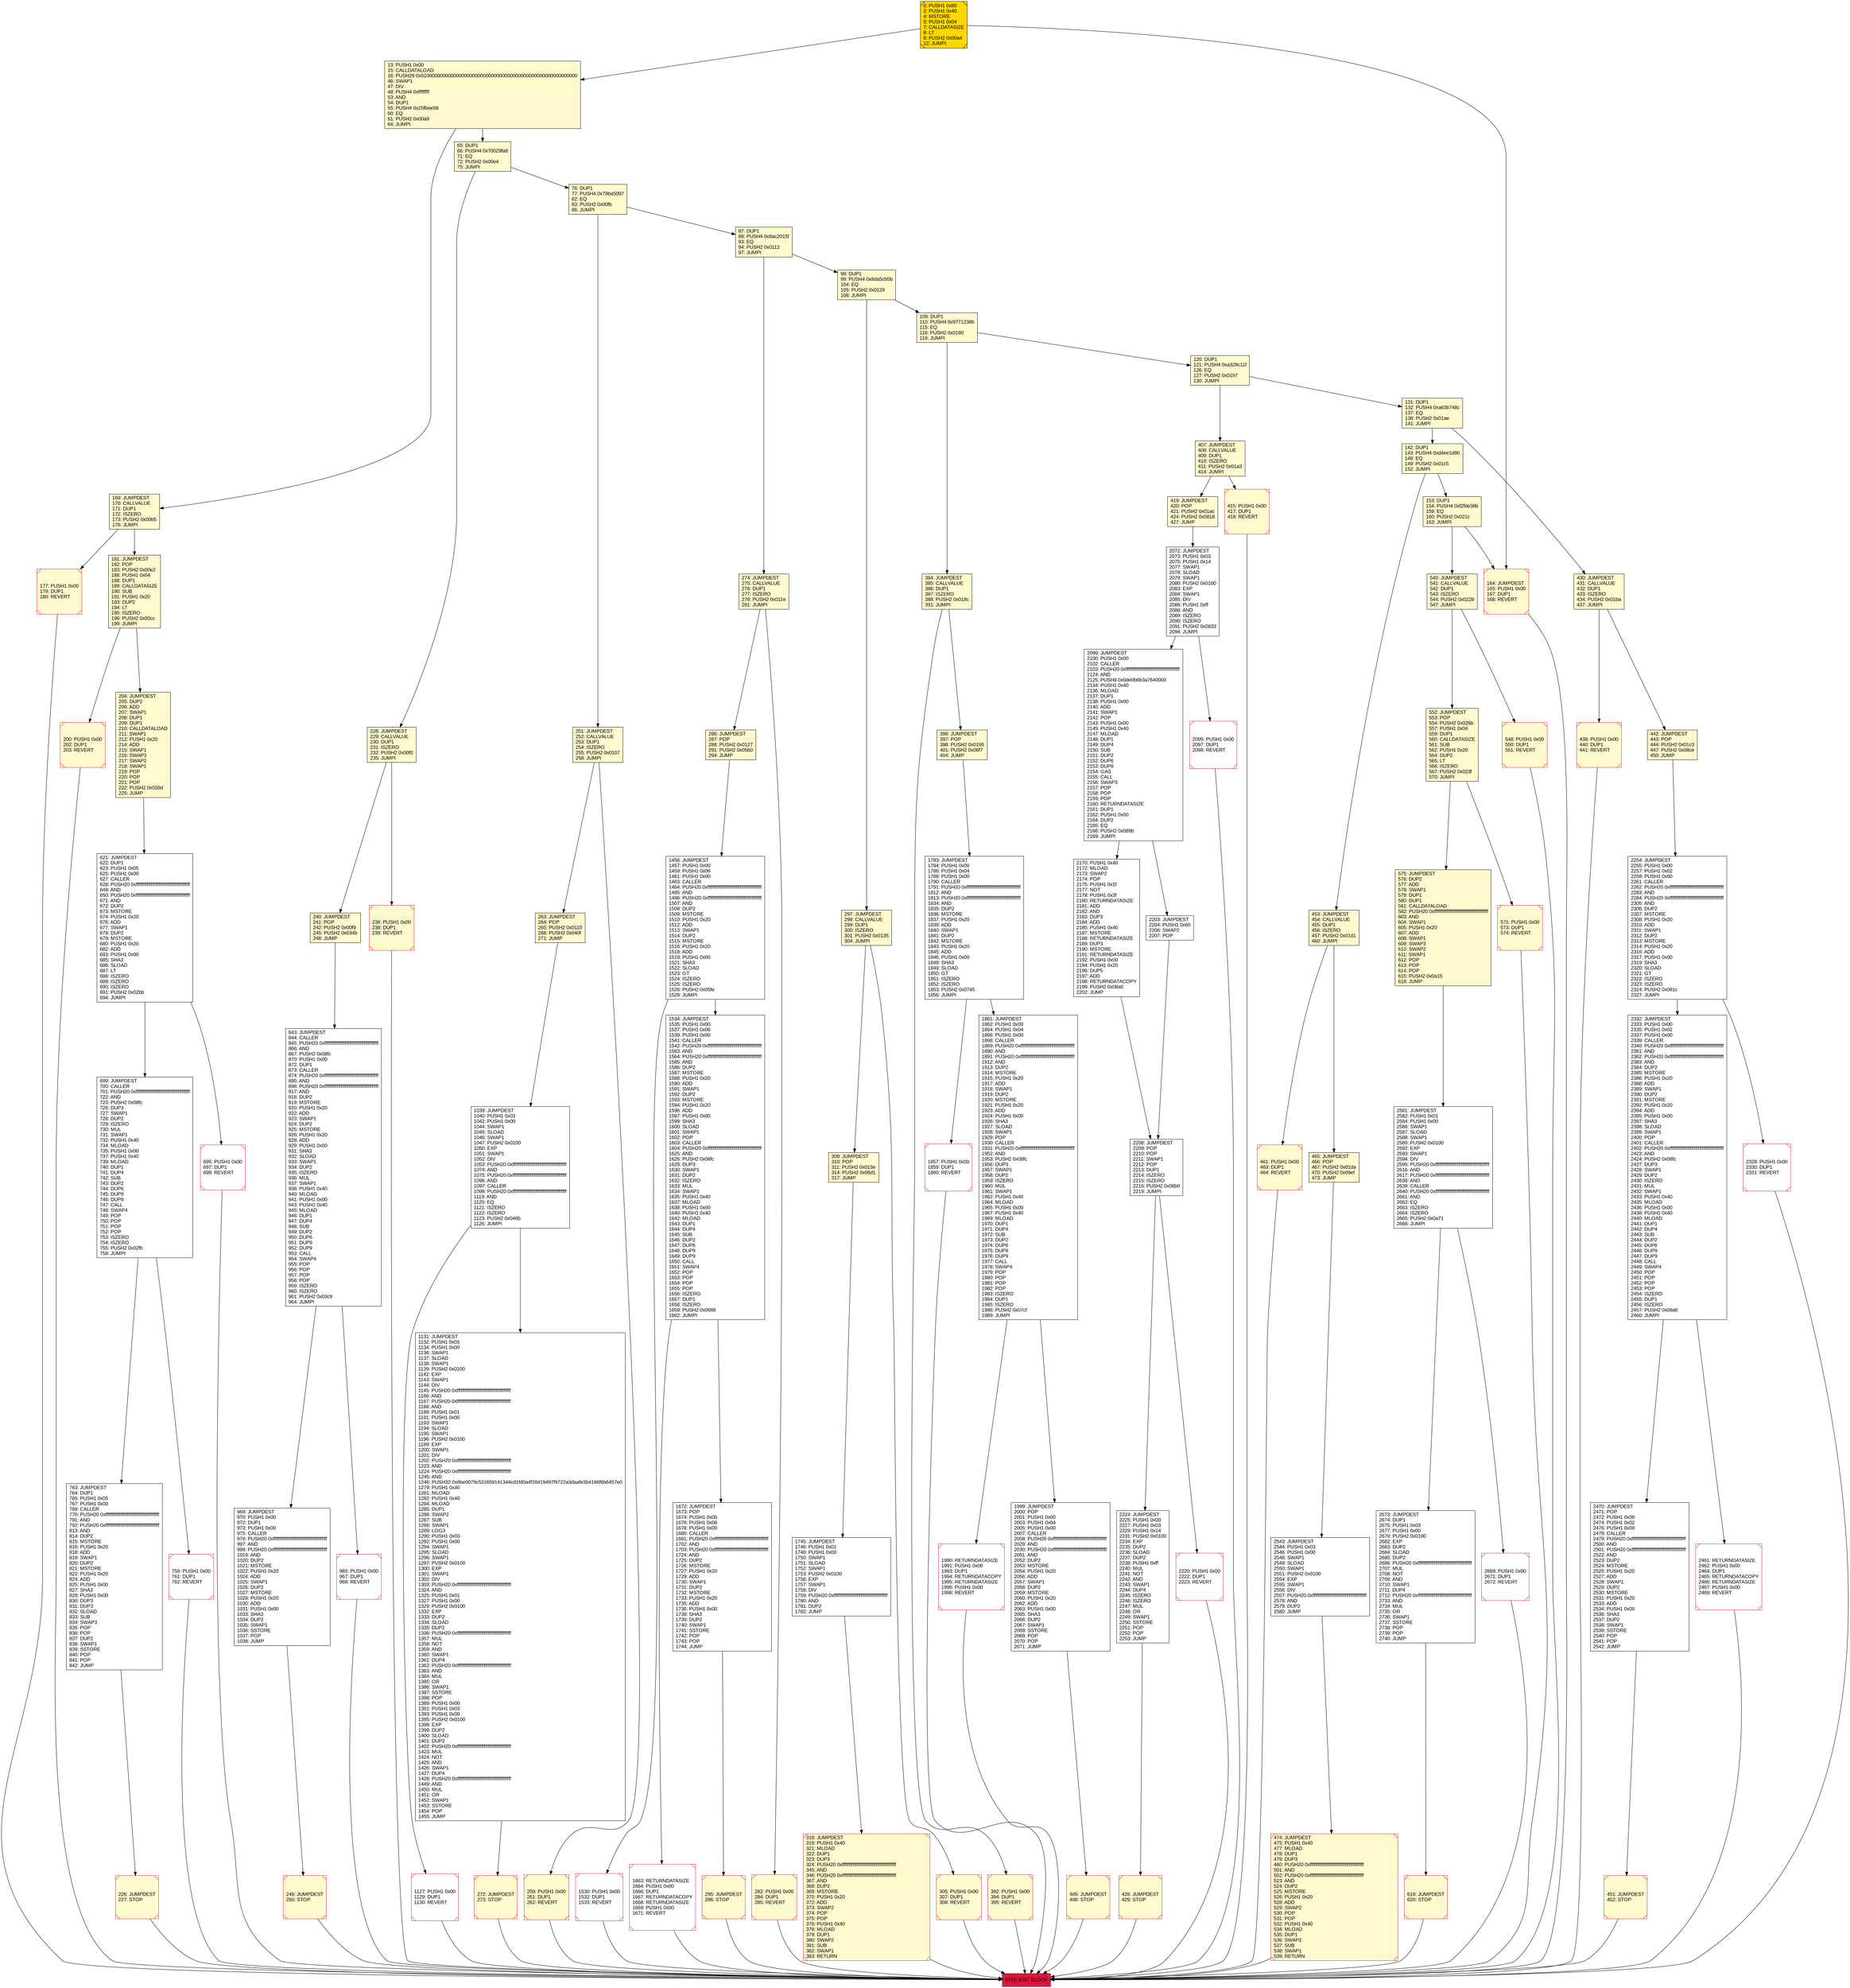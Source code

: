 digraph G {
bgcolor=transparent rankdir=UD;
node [shape=box style=filled color=black fillcolor=white fontname=arial fontcolor=black];
405 [label="405: JUMPDEST\l406: STOP\l" fillcolor=lemonchiffon shape=Msquare color=crimson ];
2099 [label="2099: JUMPDEST\l2100: PUSH1 0x00\l2102: CALLER\l2103: PUSH20 0xffffffffffffffffffffffffffffffffffffffff\l2124: AND\l2125: PUSH8 0x0de0b6b3a7640000\l2134: PUSH1 0x40\l2136: MLOAD\l2137: DUP1\l2138: PUSH1 0x00\l2140: ADD\l2141: SWAP1\l2142: POP\l2143: PUSH1 0x00\l2145: PUSH1 0x40\l2147: MLOAD\l2148: DUP1\l2149: DUP4\l2150: SUB\l2151: DUP2\l2152: DUP6\l2153: DUP8\l2154: GAS\l2155: CALL\l2156: SWAP3\l2157: POP\l2158: POP\l2159: POP\l2160: RETURNDATASIZE\l2161: DUP1\l2162: PUSH1 0x00\l2164: DUP2\l2165: EQ\l2166: PUSH2 0x089b\l2169: JUMPI\l" ];
272 [label="272: JUMPDEST\l273: STOP\l" fillcolor=lemonchiffon shape=Msquare color=crimson ];
548 [label="548: PUSH1 0x00\l550: DUP1\l551: REVERT\l" fillcolor=lemonchiffon shape=Msquare color=crimson ];
419 [label="419: JUMPDEST\l420: POP\l421: PUSH2 0x01ac\l424: PUSH2 0x0818\l427: JUMP\l" fillcolor=lemonchiffon ];
2461 [label="2461: RETURNDATASIZE\l2462: PUSH1 0x00\l2464: DUP1\l2465: RETURNDATACOPY\l2466: RETURNDATASIZE\l2467: PUSH1 0x00\l2469: REVERT\l" shape=Msquare color=crimson ];
474 [label="474: JUMPDEST\l475: PUSH1 0x40\l477: MLOAD\l478: DUP1\l479: DUP3\l480: PUSH20 0xffffffffffffffffffffffffffffffffffffffff\l501: AND\l502: PUSH20 0xffffffffffffffffffffffffffffffffffffffff\l523: AND\l524: DUP2\l525: MSTORE\l526: PUSH1 0x20\l528: ADD\l529: SWAP2\l530: POP\l531: POP\l532: PUSH1 0x40\l534: MLOAD\l535: DUP1\l536: SWAP2\l537: SUB\l538: SWAP1\l539: RETURN\l" fillcolor=lemonchiffon shape=Msquare color=crimson ];
2220 [label="2220: PUSH1 0x00\l2222: DUP1\l2223: REVERT\l" shape=Msquare color=crimson ];
2095 [label="2095: PUSH1 0x00\l2097: DUP1\l2098: REVERT\l" shape=Msquare color=crimson ];
177 [label="177: PUSH1 0x00\l179: DUP1\l180: REVERT\l" fillcolor=lemonchiffon shape=Msquare color=crimson ];
305 [label="305: PUSH1 0x00\l307: DUP1\l308: REVERT\l" fillcolor=lemonchiffon shape=Msquare color=crimson ];
2254 [label="2254: JUMPDEST\l2255: PUSH1 0x00\l2257: PUSH1 0x02\l2259: PUSH1 0x00\l2261: CALLER\l2262: PUSH20 0xffffffffffffffffffffffffffffffffffffffff\l2283: AND\l2284: PUSH20 0xffffffffffffffffffffffffffffffffffffffff\l2305: AND\l2306: DUP2\l2307: MSTORE\l2308: PUSH1 0x20\l2310: ADD\l2311: SWAP1\l2312: DUP2\l2313: MSTORE\l2314: PUSH1 0x20\l2316: ADD\l2317: PUSH1 0x00\l2319: SHA3\l2320: SLOAD\l2321: GT\l2322: ISZERO\l2323: ISZERO\l2324: PUSH2 0x091c\l2327: JUMPI\l" ];
169 [label="169: JUMPDEST\l170: CALLVALUE\l171: DUP1\l172: ISZERO\l173: PUSH2 0x00b5\l176: JUMPI\l" fillcolor=lemonchiffon ];
1039 [label="1039: JUMPDEST\l1040: PUSH1 0x03\l1042: PUSH1 0x00\l1044: SWAP1\l1045: SLOAD\l1046: SWAP1\l1047: PUSH2 0x0100\l1050: EXP\l1051: SWAP1\l1052: DIV\l1053: PUSH20 0xffffffffffffffffffffffffffffffffffffffff\l1074: AND\l1075: PUSH20 0xffffffffffffffffffffffffffffffffffffffff\l1096: AND\l1097: CALLER\l1098: PUSH20 0xffffffffffffffffffffffffffffffffffffffff\l1119: AND\l1120: EQ\l1121: ISZERO\l1122: ISZERO\l1123: PUSH2 0x046b\l1126: JUMPI\l" ];
309 [label="309: JUMPDEST\l310: POP\l311: PUSH2 0x013e\l314: PUSH2 0x06d1\l317: JUMP\l" fillcolor=lemonchiffon ];
396 [label="396: JUMPDEST\l397: POP\l398: PUSH2 0x0195\l401: PUSH2 0x06f7\l404: JUMP\l" fillcolor=lemonchiffon ];
695 [label="695: PUSH1 0x00\l697: DUP1\l698: REVERT\l" shape=Msquare color=crimson ];
228 [label="228: JUMPDEST\l229: CALLVALUE\l230: DUP1\l231: ISZERO\l232: PUSH2 0x00f0\l235: JUMPI\l" fillcolor=lemonchiffon ];
438 [label="438: PUSH1 0x00\l440: DUP1\l441: REVERT\l" fillcolor=lemonchiffon shape=Msquare color=crimson ];
2203 [label="2203: JUMPDEST\l2204: PUSH1 0x60\l2206: SWAP2\l2207: POP\l" ];
65 [label="65: DUP1\l66: PUSH4 0x70029fa8\l71: EQ\l72: PUSH2 0x00e4\l75: JUMPI\l" fillcolor=lemonchiffon ];
297 [label="297: JUMPDEST\l298: CALLVALUE\l299: DUP1\l300: ISZERO\l301: PUSH2 0x0135\l304: JUMPI\l" fillcolor=lemonchiffon ];
1456 [label="1456: JUMPDEST\l1457: PUSH1 0x00\l1459: PUSH1 0x06\l1461: PUSH1 0x00\l1463: CALLER\l1464: PUSH20 0xffffffffffffffffffffffffffffffffffffffff\l1485: AND\l1486: PUSH20 0xffffffffffffffffffffffffffffffffffffffff\l1507: AND\l1508: DUP2\l1509: MSTORE\l1510: PUSH1 0x20\l1512: ADD\l1513: SWAP1\l1514: DUP2\l1515: MSTORE\l1516: PUSH1 0x20\l1518: ADD\l1519: PUSH1 0x00\l1521: SHA3\l1522: SLOAD\l1523: GT\l1524: ISZERO\l1525: ISZERO\l1526: PUSH2 0x05fe\l1529: JUMPI\l" ];
571 [label="571: PUSH1 0x00\l573: DUP1\l574: REVERT\l" fillcolor=lemonchiffon shape=Msquare color=crimson ];
465 [label="465: JUMPDEST\l466: POP\l467: PUSH2 0x01da\l470: PUSH2 0x09ef\l473: JUMP\l" fillcolor=lemonchiffon ];
153 [label="153: DUP1\l154: PUSH4 0xf2fde38b\l159: EQ\l160: PUSH2 0x021c\l163: JUMPI\l" fillcolor=lemonchiffon ];
109 [label="109: DUP1\l110: PUSH4 0x9771238b\l115: EQ\l116: PUSH2 0x0180\l119: JUMPI\l" fillcolor=lemonchiffon ];
164 [label="164: JUMPDEST\l165: PUSH1 0x00\l167: DUP1\l168: REVERT\l" fillcolor=lemonchiffon shape=Msquare color=crimson ];
259 [label="259: PUSH1 0x00\l261: DUP1\l262: REVERT\l" fillcolor=lemonchiffon shape=Msquare color=crimson ];
2470 [label="2470: JUMPDEST\l2471: POP\l2472: PUSH1 0x00\l2474: PUSH1 0x02\l2476: PUSH1 0x00\l2478: CALLER\l2479: PUSH20 0xffffffffffffffffffffffffffffffffffffffff\l2500: AND\l2501: PUSH20 0xffffffffffffffffffffffffffffffffffffffff\l2522: AND\l2523: DUP2\l2524: MSTORE\l2525: PUSH1 0x20\l2527: ADD\l2528: SWAP1\l2529: DUP2\l2530: MSTORE\l2531: PUSH1 0x20\l2533: ADD\l2534: PUSH1 0x00\l2536: SHA3\l2537: DUP2\l2538: SWAP1\l2539: SSTORE\l2540: POP\l2541: POP\l2542: JUMP\l" ];
251 [label="251: JUMPDEST\l252: CALLVALUE\l253: DUP1\l254: ISZERO\l255: PUSH2 0x0107\l258: JUMPI\l" fillcolor=lemonchiffon ];
969 [label="969: JUMPDEST\l970: PUSH1 0x00\l972: DUP1\l973: PUSH1 0x00\l975: CALLER\l976: PUSH20 0xffffffffffffffffffffffffffffffffffffffff\l997: AND\l998: PUSH20 0xffffffffffffffffffffffffffffffffffffffff\l1019: AND\l1020: DUP2\l1021: MSTORE\l1022: PUSH1 0x20\l1024: ADD\l1025: SWAP1\l1026: DUP2\l1027: MSTORE\l1028: PUSH1 0x20\l1030: ADD\l1031: PUSH1 0x00\l1033: SHA3\l1034: DUP2\l1035: SWAP1\l1036: SSTORE\l1037: POP\l1038: JUMP\l" ];
1783 [label="1783: JUMPDEST\l1784: PUSH1 0x00\l1786: PUSH1 0x04\l1788: PUSH1 0x00\l1790: CALLER\l1791: PUSH20 0xffffffffffffffffffffffffffffffffffffffff\l1812: AND\l1813: PUSH20 0xffffffffffffffffffffffffffffffffffffffff\l1834: AND\l1835: DUP2\l1836: MSTORE\l1837: PUSH1 0x20\l1839: ADD\l1840: SWAP1\l1841: DUP2\l1842: MSTORE\l1843: PUSH1 0x20\l1845: ADD\l1846: PUSH1 0x00\l1848: SHA3\l1849: SLOAD\l1850: GT\l1851: ISZERO\l1852: ISZERO\l1853: PUSH2 0x0745\l1856: JUMPI\l" ];
286 [label="286: JUMPDEST\l287: POP\l288: PUSH2 0x0127\l291: PUSH2 0x05b0\l294: JUMP\l" fillcolor=lemonchiffon ];
2581 [label="2581: JUMPDEST\l2582: PUSH1 0x01\l2584: PUSH1 0x00\l2586: SWAP1\l2587: SLOAD\l2588: SWAP1\l2589: PUSH2 0x0100\l2592: EXP\l2593: SWAP1\l2594: DIV\l2595: PUSH20 0xffffffffffffffffffffffffffffffffffffffff\l2616: AND\l2617: PUSH20 0xffffffffffffffffffffffffffffffffffffffff\l2638: AND\l2639: CALLER\l2640: PUSH20 0xffffffffffffffffffffffffffffffffffffffff\l2661: AND\l2662: EQ\l2663: ISZERO\l2664: ISZERO\l2665: PUSH2 0x0a71\l2668: JUMPI\l" ];
392 [label="392: PUSH1 0x00\l394: DUP1\l395: REVERT\l" fillcolor=lemonchiffon shape=Msquare color=crimson ];
442 [label="442: JUMPDEST\l443: POP\l444: PUSH2 0x01c3\l447: PUSH2 0x08ce\l450: JUMP\l" fillcolor=lemonchiffon ];
2224 [label="2224: JUMPDEST\l2225: PUSH1 0x00\l2227: PUSH1 0x03\l2229: PUSH1 0x14\l2231: PUSH2 0x0100\l2234: EXP\l2235: DUP2\l2236: SLOAD\l2237: DUP2\l2238: PUSH1 0xff\l2240: MUL\l2241: NOT\l2242: AND\l2243: SWAP1\l2244: DUP4\l2245: ISZERO\l2246: ISZERO\l2247: MUL\l2248: OR\l2249: SWAP1\l2250: SSTORE\l2251: POP\l2252: POP\l2253: JUMP\l" ];
384 [label="384: JUMPDEST\l385: CALLVALUE\l386: DUP1\l387: ISZERO\l388: PUSH2 0x018c\l391: JUMPI\l" fillcolor=lemonchiffon ];
295 [label="295: JUMPDEST\l296: STOP\l" fillcolor=lemonchiffon shape=Msquare color=crimson ];
540 [label="540: JUMPDEST\l541: CALLVALUE\l542: DUP1\l543: ISZERO\l544: PUSH2 0x0228\l547: JUMPI\l" fillcolor=lemonchiffon ];
204 [label="204: JUMPDEST\l205: DUP2\l206: ADD\l207: SWAP1\l208: DUP1\l209: DUP1\l210: CALLDATALOAD\l211: SWAP1\l212: PUSH1 0x20\l214: ADD\l215: SWAP1\l216: SWAP3\l217: SWAP2\l218: SWAP1\l219: POP\l220: POP\l221: POP\l222: PUSH2 0x026d\l225: JUMP\l" fillcolor=lemonchiffon ];
2741 [label="2741: EXIT BLOCK\l" fillcolor=crimson ];
552 [label="552: JUMPDEST\l553: POP\l554: PUSH2 0x026b\l557: PUSH1 0x04\l559: DUP1\l560: CALLDATASIZE\l561: SUB\l562: PUSH1 0x20\l564: DUP2\l565: LT\l566: ISZERO\l567: PUSH2 0x023f\l570: JUMPI\l" fillcolor=lemonchiffon ];
763 [label="763: JUMPDEST\l764: DUP1\l765: PUSH1 0x05\l767: PUSH1 0x00\l769: CALLER\l770: PUSH20 0xffffffffffffffffffffffffffffffffffffffff\l791: AND\l792: PUSH20 0xffffffffffffffffffffffffffffffffffffffff\l813: AND\l814: DUP2\l815: MSTORE\l816: PUSH1 0x20\l818: ADD\l819: SWAP1\l820: DUP2\l821: MSTORE\l822: PUSH1 0x20\l824: ADD\l825: PUSH1 0x00\l827: SHA3\l828: PUSH1 0x00\l830: DUP3\l831: DUP3\l832: SLOAD\l833: SUB\l834: SWAP3\l835: POP\l836: POP\l837: DUP2\l838: SWAP1\l839: SSTORE\l840: POP\l841: POP\l842: JUMP\l" ];
575 [label="575: JUMPDEST\l576: DUP2\l577: ADD\l578: SWAP1\l579: DUP1\l580: DUP1\l581: CALLDATALOAD\l582: PUSH20 0xffffffffffffffffffffffffffffffffffffffff\l603: AND\l604: SWAP1\l605: PUSH1 0x20\l607: ADD\l608: SWAP1\l609: SWAP3\l610: SWAP2\l611: SWAP1\l612: POP\l613: POP\l614: POP\l615: PUSH2 0x0a15\l618: JUMP\l" fillcolor=lemonchiffon ];
428 [label="428: JUMPDEST\l429: STOP\l" fillcolor=lemonchiffon shape=Msquare color=crimson ];
2328 [label="2328: PUSH1 0x00\l2330: DUP1\l2331: REVERT\l" shape=Msquare color=crimson ];
282 [label="282: PUSH1 0x00\l284: DUP1\l285: REVERT\l" fillcolor=lemonchiffon shape=Msquare color=crimson ];
843 [label="843: JUMPDEST\l844: CALLER\l845: PUSH20 0xffffffffffffffffffffffffffffffffffffffff\l866: AND\l867: PUSH2 0x08fc\l870: PUSH1 0x00\l872: DUP1\l873: CALLER\l874: PUSH20 0xffffffffffffffffffffffffffffffffffffffff\l895: AND\l896: PUSH20 0xffffffffffffffffffffffffffffffffffffffff\l917: AND\l918: DUP2\l919: MSTORE\l920: PUSH1 0x20\l922: ADD\l923: SWAP1\l924: DUP2\l925: MSTORE\l926: PUSH1 0x20\l928: ADD\l929: PUSH1 0x00\l931: SHA3\l932: SLOAD\l933: SWAP1\l934: DUP2\l935: ISZERO\l936: MUL\l937: SWAP1\l938: PUSH1 0x40\l940: MLOAD\l941: PUSH1 0x00\l943: PUSH1 0x40\l945: MLOAD\l946: DUP1\l947: DUP4\l948: SUB\l949: DUP2\l950: DUP6\l951: DUP9\l952: DUP9\l953: CALL\l954: SWAP4\l955: POP\l956: POP\l957: POP\l958: POP\l959: ISZERO\l960: ISZERO\l961: PUSH2 0x03c9\l964: JUMPI\l" ];
415 [label="415: PUSH1 0x00\l417: DUP1\l418: REVERT\l" fillcolor=lemonchiffon shape=Msquare color=crimson ];
1861 [label="1861: JUMPDEST\l1862: PUSH1 0x00\l1864: PUSH1 0x04\l1866: PUSH1 0x00\l1868: CALLER\l1869: PUSH20 0xffffffffffffffffffffffffffffffffffffffff\l1890: AND\l1891: PUSH20 0xffffffffffffffffffffffffffffffffffffffff\l1912: AND\l1913: DUP2\l1914: MSTORE\l1915: PUSH1 0x20\l1917: ADD\l1918: SWAP1\l1919: DUP2\l1920: MSTORE\l1921: PUSH1 0x20\l1923: ADD\l1924: PUSH1 0x00\l1926: SHA3\l1927: SLOAD\l1928: SWAP1\l1929: POP\l1930: CALLER\l1931: PUSH20 0xffffffffffffffffffffffffffffffffffffffff\l1952: AND\l1953: PUSH2 0x08fc\l1956: DUP3\l1957: SWAP1\l1958: DUP2\l1959: ISZERO\l1960: MUL\l1961: SWAP1\l1962: PUSH1 0x40\l1964: MLOAD\l1965: PUSH1 0x00\l1967: PUSH1 0x40\l1969: MLOAD\l1970: DUP1\l1971: DUP4\l1972: SUB\l1973: DUP2\l1974: DUP6\l1975: DUP9\l1976: DUP9\l1977: CALL\l1978: SWAP4\l1979: POP\l1980: POP\l1981: POP\l1982: POP\l1983: ISZERO\l1984: DUP1\l1985: ISZERO\l1986: PUSH2 0x07cf\l1989: JUMPI\l" ];
453 [label="453: JUMPDEST\l454: CALLVALUE\l455: DUP1\l456: ISZERO\l457: PUSH2 0x01d1\l460: JUMPI\l" fillcolor=lemonchiffon ];
87 [label="87: DUP1\l88: PUSH4 0x8ac2015f\l93: EQ\l94: PUSH2 0x0112\l97: JUMPI\l" fillcolor=lemonchiffon ];
407 [label="407: JUMPDEST\l408: CALLVALUE\l409: DUP1\l410: ISZERO\l411: PUSH2 0x01a3\l414: JUMPI\l" fillcolor=lemonchiffon ];
699 [label="699: JUMPDEST\l700: CALLER\l701: PUSH20 0xffffffffffffffffffffffffffffffffffffffff\l722: AND\l723: PUSH2 0x08fc\l726: DUP3\l727: SWAP1\l728: DUP2\l729: ISZERO\l730: MUL\l731: SWAP1\l732: PUSH1 0x40\l734: MLOAD\l735: PUSH1 0x00\l737: PUSH1 0x40\l739: MLOAD\l740: DUP1\l741: DUP4\l742: SUB\l743: DUP2\l744: DUP6\l745: DUP9\l746: DUP9\l747: CALL\l748: SWAP4\l749: POP\l750: POP\l751: POP\l752: POP\l753: ISZERO\l754: ISZERO\l755: PUSH2 0x02fb\l758: JUMPI\l" ];
430 [label="430: JUMPDEST\l431: CALLVALUE\l432: DUP1\l433: ISZERO\l434: PUSH2 0x01ba\l437: JUMPI\l" fillcolor=lemonchiffon ];
181 [label="181: JUMPDEST\l182: POP\l183: PUSH2 0x00e2\l186: PUSH1 0x04\l188: DUP1\l189: CALLDATASIZE\l190: SUB\l191: PUSH1 0x20\l193: DUP2\l194: LT\l195: ISZERO\l196: PUSH2 0x00cc\l199: JUMPI\l" fillcolor=lemonchiffon ];
1127 [label="1127: PUSH1 0x00\l1129: DUP1\l1130: REVERT\l" shape=Msquare color=crimson ];
263 [label="263: JUMPDEST\l264: POP\l265: PUSH2 0x0110\l268: PUSH2 0x040f\l271: JUMP\l" fillcolor=lemonchiffon ];
240 [label="240: JUMPDEST\l241: POP\l242: PUSH2 0x00f9\l245: PUSH2 0x034b\l248: JUMP\l" fillcolor=lemonchiffon ];
2669 [label="2669: PUSH1 0x00\l2671: DUP1\l2672: REVERT\l" shape=Msquare color=crimson ];
236 [label="236: PUSH1 0x00\l238: DUP1\l239: REVERT\l" fillcolor=lemonchiffon shape=Msquare color=crimson ];
1745 [label="1745: JUMPDEST\l1746: PUSH1 0x01\l1748: PUSH1 0x00\l1750: SWAP1\l1751: SLOAD\l1752: SWAP1\l1753: PUSH2 0x0100\l1756: EXP\l1757: SWAP1\l1758: DIV\l1759: PUSH20 0xffffffffffffffffffffffffffffffffffffffff\l1780: AND\l1781: DUP2\l1782: JUMP\l" ];
1131 [label="1131: JUMPDEST\l1132: PUSH1 0x03\l1134: PUSH1 0x00\l1136: SWAP1\l1137: SLOAD\l1138: SWAP1\l1139: PUSH2 0x0100\l1142: EXP\l1143: SWAP1\l1144: DIV\l1145: PUSH20 0xffffffffffffffffffffffffffffffffffffffff\l1166: AND\l1167: PUSH20 0xffffffffffffffffffffffffffffffffffffffff\l1188: AND\l1189: PUSH1 0x01\l1191: PUSH1 0x00\l1193: SWAP1\l1194: SLOAD\l1195: SWAP1\l1196: PUSH2 0x0100\l1199: EXP\l1200: SWAP1\l1201: DIV\l1202: PUSH20 0xffffffffffffffffffffffffffffffffffffffff\l1223: AND\l1224: PUSH20 0xffffffffffffffffffffffffffffffffffffffff\l1245: AND\l1246: PUSH32 0x8be0079c531659141344cd1fd0a4f28419497f9722a3daafe3b4186f6b6457e0\l1279: PUSH1 0x40\l1281: MLOAD\l1282: PUSH1 0x40\l1284: MLOAD\l1285: DUP1\l1286: SWAP2\l1287: SUB\l1288: SWAP1\l1289: LOG3\l1290: PUSH1 0x03\l1292: PUSH1 0x00\l1294: SWAP1\l1295: SLOAD\l1296: SWAP1\l1297: PUSH2 0x0100\l1300: EXP\l1301: SWAP1\l1302: DIV\l1303: PUSH20 0xffffffffffffffffffffffffffffffffffffffff\l1324: AND\l1325: PUSH1 0x01\l1327: PUSH1 0x00\l1329: PUSH2 0x0100\l1332: EXP\l1333: DUP2\l1334: SLOAD\l1335: DUP2\l1336: PUSH20 0xffffffffffffffffffffffffffffffffffffffff\l1357: MUL\l1358: NOT\l1359: AND\l1360: SWAP1\l1361: DUP4\l1362: PUSH20 0xffffffffffffffffffffffffffffffffffffffff\l1383: AND\l1384: MUL\l1385: OR\l1386: SWAP1\l1387: SSTORE\l1388: POP\l1389: PUSH1 0x00\l1391: PUSH1 0x03\l1393: PUSH1 0x00\l1395: PUSH2 0x0100\l1398: EXP\l1399: DUP2\l1400: SLOAD\l1401: DUP2\l1402: PUSH20 0xffffffffffffffffffffffffffffffffffffffff\l1423: MUL\l1424: NOT\l1425: AND\l1426: SWAP1\l1427: DUP4\l1428: PUSH20 0xffffffffffffffffffffffffffffffffffffffff\l1449: AND\l1450: MUL\l1451: OR\l1452: SWAP1\l1453: SSTORE\l1454: POP\l1455: JUMP\l" ];
76 [label="76: DUP1\l77: PUSH4 0x79ba5097\l82: EQ\l83: PUSH2 0x00fb\l86: JUMPI\l" fillcolor=lemonchiffon ];
1672 [label="1672: JUMPDEST\l1673: POP\l1674: PUSH1 0x00\l1676: PUSH1 0x06\l1678: PUSH1 0x00\l1680: CALLER\l1681: PUSH20 0xffffffffffffffffffffffffffffffffffffffff\l1702: AND\l1703: PUSH20 0xffffffffffffffffffffffffffffffffffffffff\l1724: AND\l1725: DUP2\l1726: MSTORE\l1727: PUSH1 0x20\l1729: ADD\l1730: SWAP1\l1731: DUP2\l1732: MSTORE\l1733: PUSH1 0x20\l1735: ADD\l1736: PUSH1 0x00\l1738: SHA3\l1739: DUP2\l1740: SWAP1\l1741: SSTORE\l1742: POP\l1743: POP\l1744: JUMP\l" ];
759 [label="759: PUSH1 0x00\l761: DUP1\l762: REVERT\l" shape=Msquare color=crimson ];
274 [label="274: JUMPDEST\l275: CALLVALUE\l276: DUP1\l277: ISZERO\l278: PUSH2 0x011e\l281: JUMPI\l" fillcolor=lemonchiffon ];
451 [label="451: JUMPDEST\l452: STOP\l" fillcolor=lemonchiffon shape=Msquare color=crimson ];
98 [label="98: DUP1\l99: PUSH4 0x8da5cb5b\l104: EQ\l105: PUSH2 0x0129\l108: JUMPI\l" fillcolor=lemonchiffon ];
0 [label="0: PUSH1 0x80\l2: PUSH1 0x40\l4: MSTORE\l5: PUSH1 0x04\l7: CALLDATASIZE\l8: LT\l9: PUSH2 0x00a4\l12: JUMPI\l" fillcolor=lemonchiffon shape=Msquare fillcolor=gold ];
2072 [label="2072: JUMPDEST\l2073: PUSH1 0x03\l2075: PUSH1 0x14\l2077: SWAP1\l2078: SLOAD\l2079: SWAP1\l2080: PUSH2 0x0100\l2083: EXP\l2084: SWAP1\l2085: DIV\l2086: PUSH1 0xff\l2088: AND\l2089: ISZERO\l2090: ISZERO\l2091: PUSH2 0x0833\l2094: JUMPI\l" ];
1530 [label="1530: PUSH1 0x00\l1532: DUP1\l1533: REVERT\l" shape=Msquare color=crimson ];
1534 [label="1534: JUMPDEST\l1535: PUSH1 0x00\l1537: PUSH1 0x06\l1539: PUSH1 0x00\l1541: CALLER\l1542: PUSH20 0xffffffffffffffffffffffffffffffffffffffff\l1563: AND\l1564: PUSH20 0xffffffffffffffffffffffffffffffffffffffff\l1585: AND\l1586: DUP2\l1587: MSTORE\l1588: PUSH1 0x20\l1590: ADD\l1591: SWAP1\l1592: DUP2\l1593: MSTORE\l1594: PUSH1 0x20\l1596: ADD\l1597: PUSH1 0x00\l1599: SHA3\l1600: SLOAD\l1601: SWAP1\l1602: POP\l1603: CALLER\l1604: PUSH20 0xffffffffffffffffffffffffffffffffffffffff\l1625: AND\l1626: PUSH2 0x08fc\l1629: DUP3\l1630: SWAP1\l1631: DUP2\l1632: ISZERO\l1633: MUL\l1634: SWAP1\l1635: PUSH1 0x40\l1637: MLOAD\l1638: PUSH1 0x00\l1640: PUSH1 0x40\l1642: MLOAD\l1643: DUP1\l1644: DUP4\l1645: SUB\l1646: DUP2\l1647: DUP6\l1648: DUP9\l1649: DUP9\l1650: CALL\l1651: SWAP4\l1652: POP\l1653: POP\l1654: POP\l1655: POP\l1656: ISZERO\l1657: DUP1\l1658: ISZERO\l1659: PUSH2 0x0688\l1662: JUMPI\l" ];
1990 [label="1990: RETURNDATASIZE\l1991: PUSH1 0x00\l1993: DUP1\l1994: RETURNDATACOPY\l1995: RETURNDATASIZE\l1996: PUSH1 0x00\l1998: REVERT\l" shape=Msquare color=crimson ];
2543 [label="2543: JUMPDEST\l2544: PUSH1 0x03\l2546: PUSH1 0x00\l2548: SWAP1\l2549: SLOAD\l2550: SWAP1\l2551: PUSH2 0x0100\l2554: EXP\l2555: SWAP1\l2556: DIV\l2557: PUSH20 0xffffffffffffffffffffffffffffffffffffffff\l2578: AND\l2579: DUP2\l2580: JUMP\l" ];
2332 [label="2332: JUMPDEST\l2333: PUSH1 0x00\l2335: PUSH1 0x02\l2337: PUSH1 0x00\l2339: CALLER\l2340: PUSH20 0xffffffffffffffffffffffffffffffffffffffff\l2361: AND\l2362: PUSH20 0xffffffffffffffffffffffffffffffffffffffff\l2383: AND\l2384: DUP2\l2385: MSTORE\l2386: PUSH1 0x20\l2388: ADD\l2389: SWAP1\l2390: DUP2\l2391: MSTORE\l2392: PUSH1 0x20\l2394: ADD\l2395: PUSH1 0x00\l2397: SHA3\l2398: SLOAD\l2399: SWAP1\l2400: POP\l2401: CALLER\l2402: PUSH20 0xffffffffffffffffffffffffffffffffffffffff\l2423: AND\l2424: PUSH2 0x08fc\l2427: DUP3\l2428: SWAP1\l2429: DUP2\l2430: ISZERO\l2431: MUL\l2432: SWAP1\l2433: PUSH1 0x40\l2435: MLOAD\l2436: PUSH1 0x00\l2438: PUSH1 0x40\l2440: MLOAD\l2441: DUP1\l2442: DUP4\l2443: SUB\l2444: DUP2\l2445: DUP6\l2446: DUP9\l2447: DUP9\l2448: CALL\l2449: SWAP4\l2450: POP\l2451: POP\l2452: POP\l2453: POP\l2454: ISZERO\l2455: DUP1\l2456: ISZERO\l2457: PUSH2 0x09a6\l2460: JUMPI\l" ];
1857 [label="1857: PUSH1 0x00\l1859: DUP1\l1860: REVERT\l" shape=Msquare color=crimson ];
965 [label="965: PUSH1 0x00\l967: DUP1\l968: REVERT\l" shape=Msquare color=crimson ];
1663 [label="1663: RETURNDATASIZE\l1664: PUSH1 0x00\l1666: DUP1\l1667: RETURNDATACOPY\l1668: RETURNDATASIZE\l1669: PUSH1 0x00\l1671: REVERT\l" shape=Msquare color=crimson ];
120 [label="120: DUP1\l121: PUSH4 0xa328c11f\l126: EQ\l127: PUSH2 0x0197\l130: JUMPI\l" fillcolor=lemonchiffon ];
131 [label="131: DUP1\l132: PUSH4 0xa63b748c\l137: EQ\l138: PUSH2 0x01ae\l141: JUMPI\l" fillcolor=lemonchiffon ];
200 [label="200: PUSH1 0x00\l202: DUP1\l203: REVERT\l" fillcolor=lemonchiffon shape=Msquare color=crimson ];
2170 [label="2170: PUSH1 0x40\l2172: MLOAD\l2173: SWAP2\l2174: POP\l2175: PUSH1 0x1f\l2177: NOT\l2178: PUSH1 0x3f\l2180: RETURNDATASIZE\l2181: ADD\l2182: AND\l2183: DUP3\l2184: ADD\l2185: PUSH1 0x40\l2187: MSTORE\l2188: RETURNDATASIZE\l2189: DUP3\l2190: MSTORE\l2191: RETURNDATASIZE\l2192: PUSH1 0x00\l2194: PUSH1 0x20\l2196: DUP5\l2197: ADD\l2198: RETURNDATACOPY\l2199: PUSH2 0x08a0\l2202: JUMP\l" ];
461 [label="461: PUSH1 0x00\l463: DUP1\l464: REVERT\l" fillcolor=lemonchiffon shape=Msquare color=crimson ];
249 [label="249: JUMPDEST\l250: STOP\l" fillcolor=lemonchiffon shape=Msquare color=crimson ];
318 [label="318: JUMPDEST\l319: PUSH1 0x40\l321: MLOAD\l322: DUP1\l323: DUP3\l324: PUSH20 0xffffffffffffffffffffffffffffffffffffffff\l345: AND\l346: PUSH20 0xffffffffffffffffffffffffffffffffffffffff\l367: AND\l368: DUP2\l369: MSTORE\l370: PUSH1 0x20\l372: ADD\l373: SWAP2\l374: POP\l375: POP\l376: PUSH1 0x40\l378: MLOAD\l379: DUP1\l380: SWAP2\l381: SUB\l382: SWAP1\l383: RETURN\l" fillcolor=lemonchiffon shape=Msquare color=crimson ];
13 [label="13: PUSH1 0x00\l15: CALLDATALOAD\l16: PUSH29 0x0100000000000000000000000000000000000000000000000000000000\l46: SWAP1\l47: DIV\l48: PUSH4 0xffffffff\l53: AND\l54: DUP1\l55: PUSH4 0x25fbee58\l60: EQ\l61: PUSH2 0x00a9\l64: JUMPI\l" fillcolor=lemonchiffon ];
142 [label="142: DUP1\l143: PUSH4 0xd4ee1d90\l148: EQ\l149: PUSH2 0x01c5\l152: JUMPI\l" fillcolor=lemonchiffon ];
621 [label="621: JUMPDEST\l622: DUP1\l623: PUSH1 0x05\l625: PUSH1 0x00\l627: CALLER\l628: PUSH20 0xffffffffffffffffffffffffffffffffffffffff\l649: AND\l650: PUSH20 0xffffffffffffffffffffffffffffffffffffffff\l671: AND\l672: DUP2\l673: MSTORE\l674: PUSH1 0x20\l676: ADD\l677: SWAP1\l678: DUP2\l679: MSTORE\l680: PUSH1 0x20\l682: ADD\l683: PUSH1 0x00\l685: SHA3\l686: SLOAD\l687: LT\l688: ISZERO\l689: ISZERO\l690: ISZERO\l691: PUSH2 0x02bb\l694: JUMPI\l" ];
1999 [label="1999: JUMPDEST\l2000: POP\l2001: PUSH1 0x00\l2003: PUSH1 0x04\l2005: PUSH1 0x00\l2007: CALLER\l2008: PUSH20 0xffffffffffffffffffffffffffffffffffffffff\l2029: AND\l2030: PUSH20 0xffffffffffffffffffffffffffffffffffffffff\l2051: AND\l2052: DUP2\l2053: MSTORE\l2054: PUSH1 0x20\l2056: ADD\l2057: SWAP1\l2058: DUP2\l2059: MSTORE\l2060: PUSH1 0x20\l2062: ADD\l2063: PUSH1 0x00\l2065: SHA3\l2066: DUP2\l2067: SWAP1\l2068: SSTORE\l2069: POP\l2070: POP\l2071: JUMP\l" ];
226 [label="226: JUMPDEST\l227: STOP\l" fillcolor=lemonchiffon shape=Msquare color=crimson ];
2208 [label="2208: JUMPDEST\l2209: POP\l2210: POP\l2211: SWAP1\l2212: POP\l2213: DUP1\l2214: ISZERO\l2215: ISZERO\l2216: PUSH2 0x08b0\l2219: JUMPI\l" ];
2673 [label="2673: JUMPDEST\l2674: DUP1\l2675: PUSH1 0x03\l2677: PUSH1 0x00\l2679: PUSH2 0x0100\l2682: EXP\l2683: DUP2\l2684: SLOAD\l2685: DUP2\l2686: PUSH20 0xffffffffffffffffffffffffffffffffffffffff\l2707: MUL\l2708: NOT\l2709: AND\l2710: SWAP1\l2711: DUP4\l2712: PUSH20 0xffffffffffffffffffffffffffffffffffffffff\l2733: AND\l2734: MUL\l2735: OR\l2736: SWAP1\l2737: SSTORE\l2738: POP\l2739: POP\l2740: JUMP\l" ];
619 [label="619: JUMPDEST\l620: STOP\l" fillcolor=lemonchiffon shape=Msquare color=crimson ];
540 -> 552;
295 -> 2741;
297 -> 305;
2328 -> 2741;
282 -> 2741;
575 -> 2581;
699 -> 759;
164 -> 2741;
259 -> 2741;
87 -> 98;
843 -> 969;
2099 -> 2203;
1745 -> 318;
305 -> 2741;
153 -> 540;
131 -> 430;
552 -> 571;
571 -> 2741;
548 -> 2741;
272 -> 2741;
540 -> 548;
2461 -> 2741;
621 -> 699;
1534 -> 1663;
384 -> 396;
2095 -> 2741;
153 -> 164;
474 -> 2741;
1456 -> 1530;
1039 -> 1131;
204 -> 621;
1456 -> 1534;
98 -> 109;
619 -> 2741;
1861 -> 1999;
142 -> 453;
2254 -> 2332;
2208 -> 2224;
453 -> 461;
169 -> 181;
1857 -> 2741;
309 -> 1745;
2072 -> 2099;
419 -> 2072;
2581 -> 2673;
13 -> 169;
1861 -> 1990;
621 -> 695;
1672 -> 295;
1990 -> 2741;
2099 -> 2170;
274 -> 282;
430 -> 442;
274 -> 286;
1127 -> 2741;
2669 -> 2741;
109 -> 120;
251 -> 259;
169 -> 177;
552 -> 575;
384 -> 392;
2673 -> 619;
1534 -> 1672;
415 -> 2741;
120 -> 131;
65 -> 228;
428 -> 2741;
297 -> 309;
76 -> 87;
2170 -> 2208;
2224 -> 428;
87 -> 274;
131 -> 142;
1783 -> 1861;
392 -> 2741;
438 -> 2741;
695 -> 2741;
453 -> 465;
177 -> 2741;
120 -> 407;
0 -> 13;
2254 -> 2328;
181 -> 200;
109 -> 384;
396 -> 1783;
405 -> 2741;
442 -> 2254;
2220 -> 2741;
286 -> 1456;
98 -> 297;
226 -> 2741;
763 -> 226;
407 -> 419;
465 -> 2543;
1783 -> 1857;
969 -> 249;
65 -> 76;
430 -> 438;
965 -> 2741;
1663 -> 2741;
1039 -> 1127;
1131 -> 272;
2072 -> 2095;
2543 -> 474;
249 -> 2741;
318 -> 2741;
461 -> 2741;
2332 -> 2461;
228 -> 236;
843 -> 965;
228 -> 240;
200 -> 2741;
263 -> 1039;
2203 -> 2208;
451 -> 2741;
759 -> 2741;
251 -> 263;
13 -> 65;
2581 -> 2669;
1530 -> 2741;
142 -> 153;
699 -> 763;
76 -> 251;
181 -> 204;
240 -> 843;
1999 -> 405;
2208 -> 2220;
2470 -> 451;
0 -> 164;
236 -> 2741;
407 -> 415;
2332 -> 2470;
}